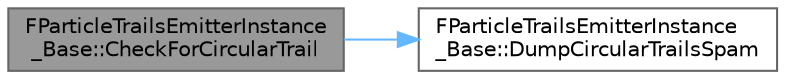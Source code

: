 digraph "FParticleTrailsEmitterInstance_Base::CheckForCircularTrail"
{
 // INTERACTIVE_SVG=YES
 // LATEX_PDF_SIZE
  bgcolor="transparent";
  edge [fontname=Helvetica,fontsize=10,labelfontname=Helvetica,labelfontsize=10];
  node [fontname=Helvetica,fontsize=10,shape=box,height=0.2,width=0.4];
  rankdir="LR";
  Node1 [id="Node000001",label="FParticleTrailsEmitterInstance\l_Base::CheckForCircularTrail",height=0.2,width=0.4,color="gray40", fillcolor="grey60", style="filled", fontcolor="black",tooltip=" "];
  Node1 -> Node2 [id="edge1_Node000001_Node000002",color="steelblue1",style="solid",tooltip=" "];
  Node2 [id="Node000002",label="FParticleTrailsEmitterInstance\l_Base::DumpCircularTrailsSpam",height=0.2,width=0.4,color="grey40", fillcolor="white", style="filled",URL="$d1/da5/structFParticleTrailsEmitterInstance__Base.html#aa71afefbb53b73ac2a5585f68e824a5f",tooltip=" "];
}
